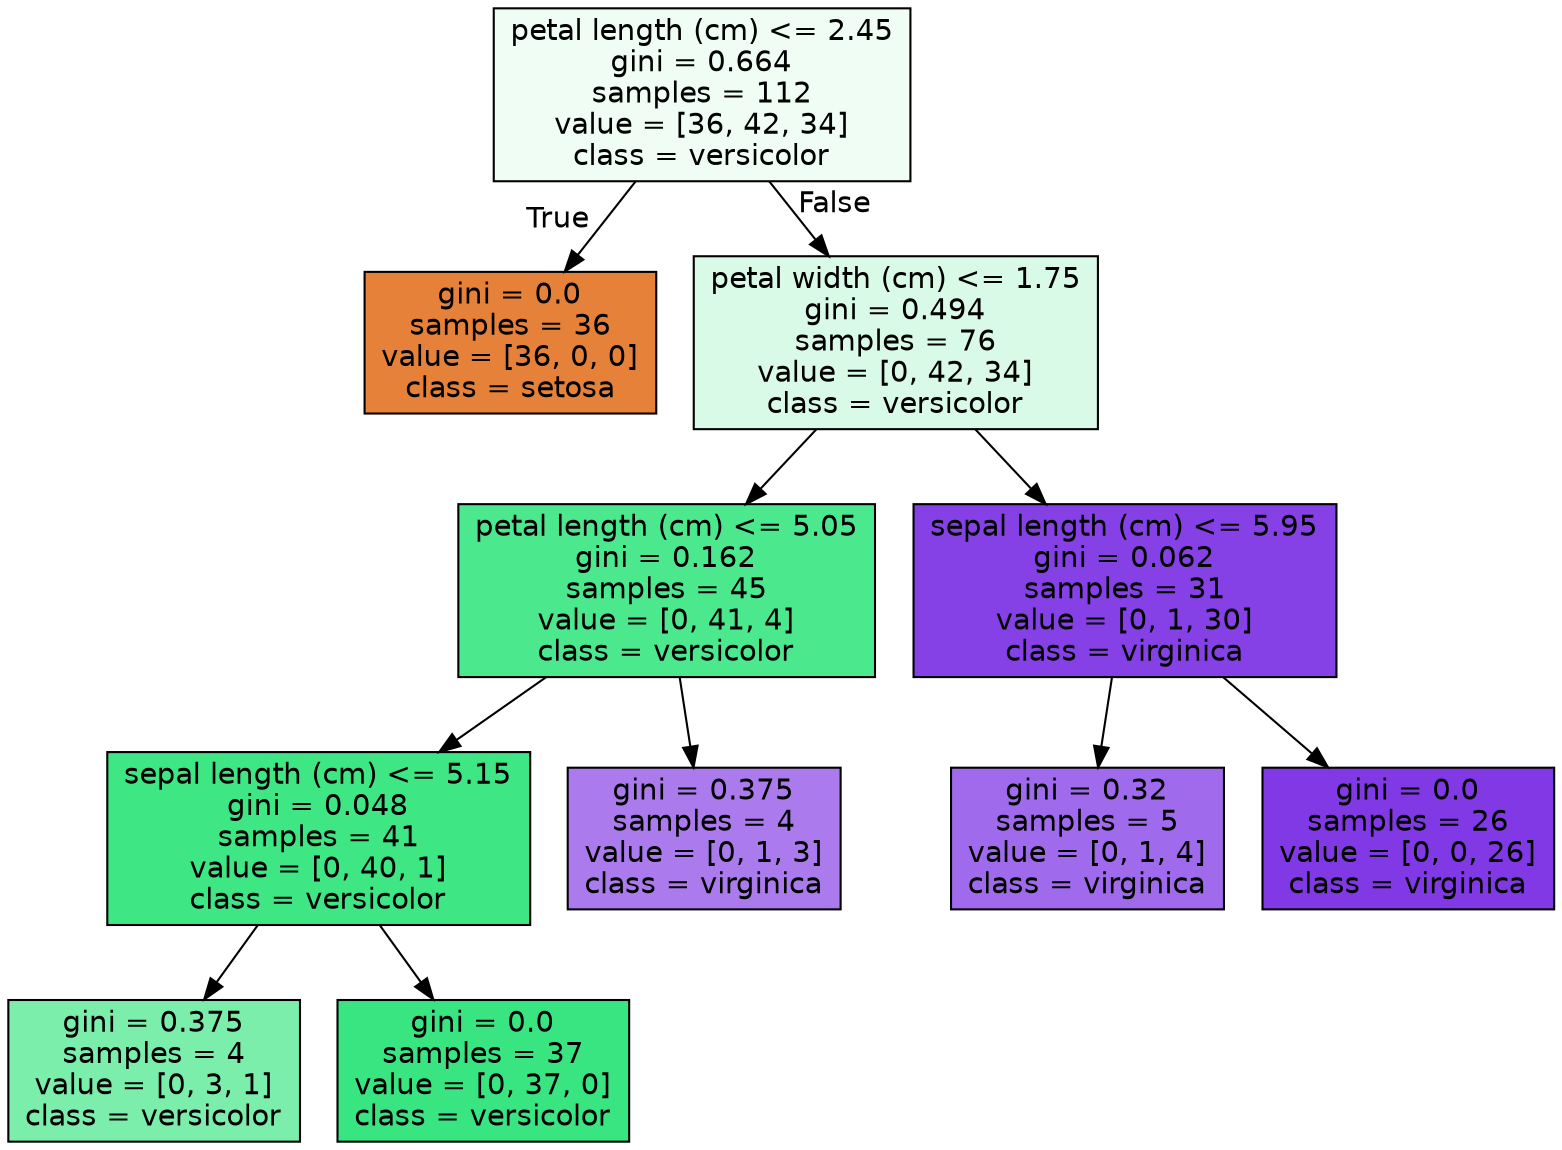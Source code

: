 digraph Tree {
node [shape=box, style="filled", color="black", fontname="helvetica"] ;
edge [fontname="helvetica"] ;
0 [label="petal length (cm) <= 2.45\ngini = 0.664\nsamples = 112\nvalue = [36, 42, 34]\nclass = versicolor", fillcolor="#effdf5"] ;
1 [label="gini = 0.0\nsamples = 36\nvalue = [36, 0, 0]\nclass = setosa", fillcolor="#e58139"] ;
0 -> 1 [labeldistance=2.5, labelangle=45, headlabel="True"] ;
2 [label="petal width (cm) <= 1.75\ngini = 0.494\nsamples = 76\nvalue = [0, 42, 34]\nclass = versicolor", fillcolor="#d9fae7"] ;
0 -> 2 [labeldistance=2.5, labelangle=-45, headlabel="False"] ;
3 [label="petal length (cm) <= 5.05\ngini = 0.162\nsamples = 45\nvalue = [0, 41, 4]\nclass = versicolor", fillcolor="#4ce88d"] ;
2 -> 3 ;
4 [label="sepal length (cm) <= 5.15\ngini = 0.048\nsamples = 41\nvalue = [0, 40, 1]\nclass = versicolor", fillcolor="#3ee684"] ;
3 -> 4 ;
5 [label="gini = 0.375\nsamples = 4\nvalue = [0, 3, 1]\nclass = versicolor", fillcolor="#7beeab"] ;
4 -> 5 ;
6 [label="gini = 0.0\nsamples = 37\nvalue = [0, 37, 0]\nclass = versicolor", fillcolor="#39e581"] ;
4 -> 6 ;
7 [label="gini = 0.375\nsamples = 4\nvalue = [0, 1, 3]\nclass = virginica", fillcolor="#ab7bee"] ;
3 -> 7 ;
8 [label="sepal length (cm) <= 5.95\ngini = 0.062\nsamples = 31\nvalue = [0, 1, 30]\nclass = virginica", fillcolor="#8540e6"] ;
2 -> 8 ;
9 [label="gini = 0.32\nsamples = 5\nvalue = [0, 1, 4]\nclass = virginica", fillcolor="#a06aec"] ;
8 -> 9 ;
10 [label="gini = 0.0\nsamples = 26\nvalue = [0, 0, 26]\nclass = virginica", fillcolor="#8139e5"] ;
8 -> 10 ;
}